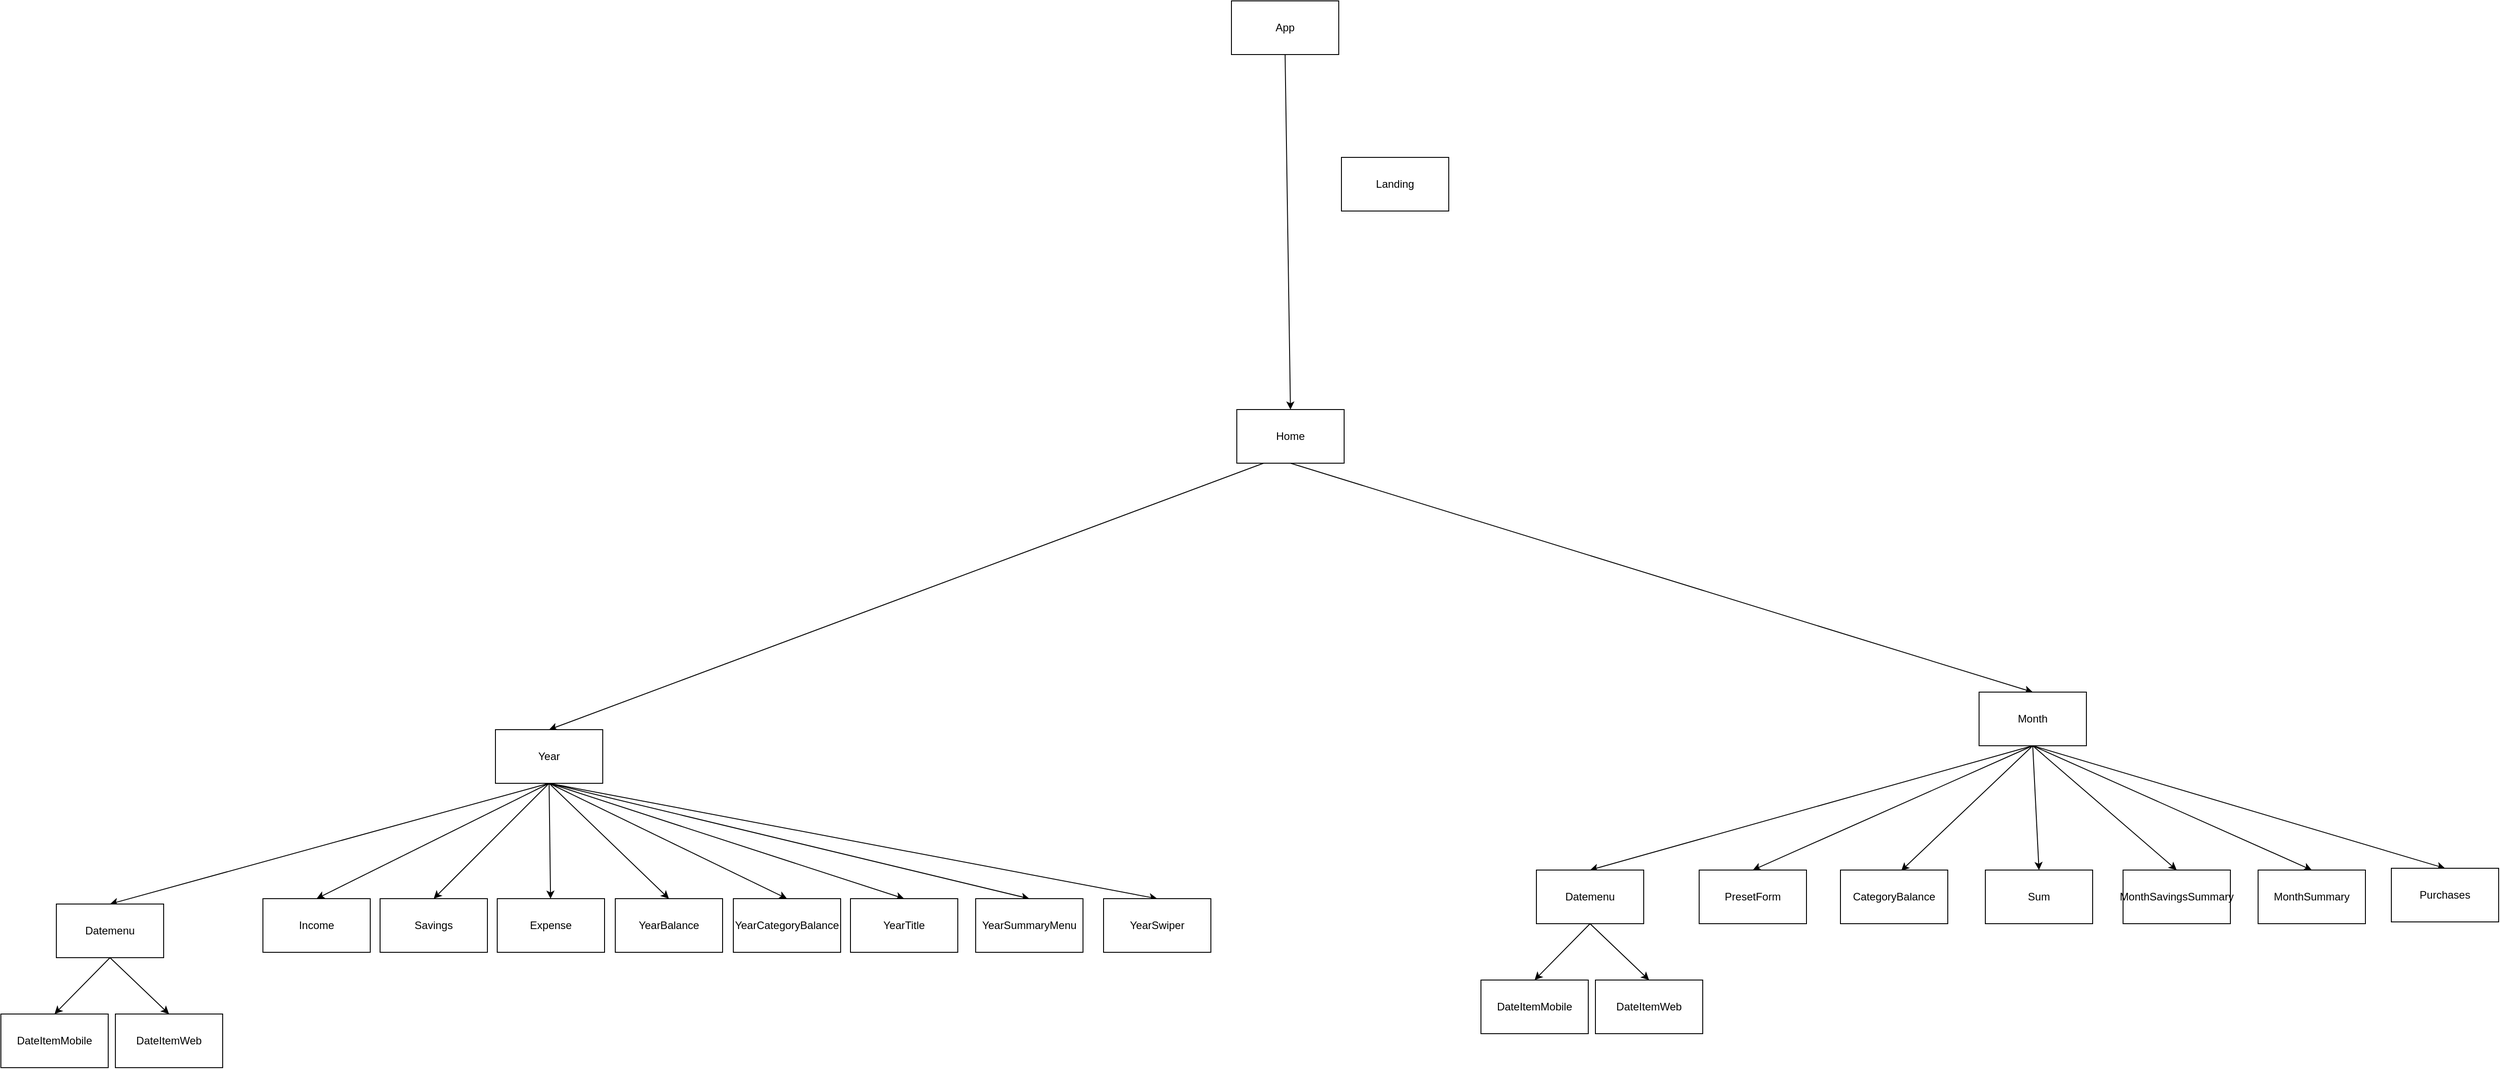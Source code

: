 <mxfile>
    <diagram id="aESVqKsndSF4p3bQTo5-" name="Page-1">
        <mxGraphModel dx="2517" dy="3467" grid="0" gridSize="10" guides="1" tooltips="1" connect="1" arrows="1" fold="1" page="0" pageScale="1" pageWidth="850" pageHeight="1100" math="0" shadow="0">
            <root>
                <mxCell id="0"/>
                <mxCell id="1" parent="0"/>
                <mxCell id="8" style="edgeStyle=none;rounded=0;orthogonalLoop=1;jettySize=auto;html=1;exitX=0.5;exitY=1;exitDx=0;exitDy=0;entryX=0.5;entryY=0;entryDx=0;entryDy=0;" parent="1" source="2" target="3" edge="1">
                    <mxGeometry relative="1" as="geometry"/>
                </mxCell>
                <mxCell id="2" value="App" style="rounded=0;whiteSpace=wrap;html=1;" parent="1" vertex="1">
                    <mxGeometry x="879" y="-468" width="120" height="60" as="geometry"/>
                </mxCell>
                <mxCell id="6" style="edgeStyle=none;rounded=0;orthogonalLoop=1;jettySize=auto;html=1;exitX=0.5;exitY=1;exitDx=0;exitDy=0;entryX=0.5;entryY=0;entryDx=0;entryDy=0;" parent="1" source="3" target="5" edge="1">
                    <mxGeometry relative="1" as="geometry"/>
                </mxCell>
                <mxCell id="7" style="edgeStyle=none;rounded=0;orthogonalLoop=1;jettySize=auto;html=1;exitX=0.25;exitY=1;exitDx=0;exitDy=0;entryX=0.5;entryY=0;entryDx=0;entryDy=0;" parent="1" source="3" target="4" edge="1">
                    <mxGeometry relative="1" as="geometry"/>
                </mxCell>
                <mxCell id="3" value="Home" style="rounded=0;whiteSpace=wrap;html=1;" parent="1" vertex="1">
                    <mxGeometry x="885" y="-11" width="120" height="60" as="geometry"/>
                </mxCell>
                <mxCell id="23" style="edgeStyle=none;rounded=0;orthogonalLoop=1;jettySize=auto;html=1;exitX=0.5;exitY=1;exitDx=0;exitDy=0;entryX=0.5;entryY=0;entryDx=0;entryDy=0;" parent="1" source="4" target="10" edge="1">
                    <mxGeometry relative="1" as="geometry"/>
                </mxCell>
                <mxCell id="24" style="rounded=0;orthogonalLoop=1;jettySize=auto;html=1;exitX=0.5;exitY=1;exitDx=0;exitDy=0;entryX=0.5;entryY=0;entryDx=0;entryDy=0;" parent="1" source="4" target="11" edge="1">
                    <mxGeometry relative="1" as="geometry"/>
                </mxCell>
                <mxCell id="25" style="edgeStyle=none;rounded=0;orthogonalLoop=1;jettySize=auto;html=1;exitX=0.5;exitY=1;exitDx=0;exitDy=0;entryX=0.5;entryY=0;entryDx=0;entryDy=0;" parent="1" source="4" target="12" edge="1">
                    <mxGeometry relative="1" as="geometry"/>
                </mxCell>
                <mxCell id="26" style="edgeStyle=none;rounded=0;orthogonalLoop=1;jettySize=auto;html=1;exitX=0.5;exitY=1;exitDx=0;exitDy=0;entryX=0.5;entryY=0;entryDx=0;entryDy=0;" parent="1" source="4" target="13" edge="1">
                    <mxGeometry relative="1" as="geometry"/>
                </mxCell>
                <mxCell id="27" style="rounded=0;orthogonalLoop=1;jettySize=auto;html=1;exitX=0.5;exitY=1;exitDx=0;exitDy=0;entryX=0.5;entryY=0;entryDx=0;entryDy=0;" parent="1" source="4" target="18" edge="1">
                    <mxGeometry relative="1" as="geometry"/>
                </mxCell>
                <mxCell id="28" style="edgeStyle=none;rounded=0;orthogonalLoop=1;jettySize=auto;html=1;exitX=0.5;exitY=1;exitDx=0;exitDy=0;entryX=0.5;entryY=0;entryDx=0;entryDy=0;" parent="1" source="4" target="14" edge="1">
                    <mxGeometry relative="1" as="geometry"/>
                </mxCell>
                <mxCell id="29" style="edgeStyle=none;rounded=0;orthogonalLoop=1;jettySize=auto;html=1;exitX=0.5;exitY=1;exitDx=0;exitDy=0;" parent="1" source="4" target="15" edge="1">
                    <mxGeometry relative="1" as="geometry"/>
                </mxCell>
                <mxCell id="30" style="edgeStyle=none;rounded=0;orthogonalLoop=1;jettySize=auto;html=1;exitX=0.5;exitY=1;exitDx=0;exitDy=0;entryX=0.5;entryY=0;entryDx=0;entryDy=0;" parent="1" source="4" target="16" edge="1">
                    <mxGeometry relative="1" as="geometry"/>
                </mxCell>
                <mxCell id="31" style="edgeStyle=none;rounded=0;orthogonalLoop=1;jettySize=auto;html=1;exitX=0.5;exitY=1;exitDx=0;exitDy=0;entryX=0.5;entryY=0;entryDx=0;entryDy=0;" parent="1" source="4" target="17" edge="1">
                    <mxGeometry relative="1" as="geometry"/>
                </mxCell>
                <mxCell id="4" value="Year" style="rounded=0;whiteSpace=wrap;html=1;" parent="1" vertex="1">
                    <mxGeometry x="56" y="347" width="120" height="60" as="geometry"/>
                </mxCell>
                <mxCell id="38" style="edgeStyle=none;rounded=0;orthogonalLoop=1;jettySize=auto;html=1;exitX=0.5;exitY=1;exitDx=0;exitDy=0;entryX=0.5;entryY=0;entryDx=0;entryDy=0;" parent="1" source="5" target="34" edge="1">
                    <mxGeometry relative="1" as="geometry"/>
                </mxCell>
                <mxCell id="45" style="edgeStyle=none;rounded=0;orthogonalLoop=1;jettySize=auto;html=1;exitX=0.5;exitY=1;exitDx=0;exitDy=0;entryX=0.5;entryY=0;entryDx=0;entryDy=0;" parent="1" source="5" target="39" edge="1">
                    <mxGeometry relative="1" as="geometry"/>
                </mxCell>
                <mxCell id="46" style="edgeStyle=none;rounded=0;orthogonalLoop=1;jettySize=auto;html=1;exitX=0.5;exitY=1;exitDx=0;exitDy=0;entryX=0.566;entryY=0.013;entryDx=0;entryDy=0;entryPerimeter=0;" parent="1" source="5" target="40" edge="1">
                    <mxGeometry relative="1" as="geometry"/>
                </mxCell>
                <mxCell id="47" style="edgeStyle=none;rounded=0;orthogonalLoop=1;jettySize=auto;html=1;exitX=0.5;exitY=1;exitDx=0;exitDy=0;entryX=0.5;entryY=0;entryDx=0;entryDy=0;" parent="1" source="5" target="41" edge="1">
                    <mxGeometry relative="1" as="geometry"/>
                </mxCell>
                <mxCell id="48" style="edgeStyle=none;rounded=0;orthogonalLoop=1;jettySize=auto;html=1;exitX=0.5;exitY=1;exitDx=0;exitDy=0;entryX=0.5;entryY=0;entryDx=0;entryDy=0;" parent="1" source="5" target="42" edge="1">
                    <mxGeometry relative="1" as="geometry"/>
                </mxCell>
                <mxCell id="49" style="edgeStyle=none;rounded=0;orthogonalLoop=1;jettySize=auto;html=1;exitX=0.5;exitY=1;exitDx=0;exitDy=0;entryX=0.5;entryY=0;entryDx=0;entryDy=0;" parent="1" source="5" target="43" edge="1">
                    <mxGeometry relative="1" as="geometry"/>
                </mxCell>
                <mxCell id="50" style="edgeStyle=none;rounded=0;orthogonalLoop=1;jettySize=auto;html=1;exitX=0.5;exitY=1;exitDx=0;exitDy=0;entryX=0.5;entryY=0;entryDx=0;entryDy=0;" parent="1" source="5" target="44" edge="1">
                    <mxGeometry relative="1" as="geometry"/>
                </mxCell>
                <mxCell id="5" value="Month" style="rounded=0;whiteSpace=wrap;html=1;" parent="1" vertex="1">
                    <mxGeometry x="1715" y="305" width="120" height="60" as="geometry"/>
                </mxCell>
                <mxCell id="21" style="edgeStyle=none;rounded=0;orthogonalLoop=1;jettySize=auto;html=1;exitX=0.5;exitY=1;exitDx=0;exitDy=0;entryX=0.5;entryY=0;entryDx=0;entryDy=0;" parent="1" source="10" target="19" edge="1">
                    <mxGeometry relative="1" as="geometry"/>
                </mxCell>
                <mxCell id="22" style="edgeStyle=none;rounded=0;orthogonalLoop=1;jettySize=auto;html=1;exitX=0.5;exitY=1;exitDx=0;exitDy=0;entryX=0.5;entryY=0;entryDx=0;entryDy=0;" parent="1" source="10" target="20" edge="1">
                    <mxGeometry relative="1" as="geometry"/>
                </mxCell>
                <mxCell id="10" value="Datemenu" style="rounded=0;whiteSpace=wrap;html=1;" parent="1" vertex="1">
                    <mxGeometry x="-435" y="542" width="120" height="60" as="geometry"/>
                </mxCell>
                <mxCell id="11" value="YearTitle" style="rounded=0;whiteSpace=wrap;html=1;" parent="1" vertex="1">
                    <mxGeometry x="453" y="536" width="120" height="60" as="geometry"/>
                </mxCell>
                <mxCell id="12" value="YearSummaryMenu" style="rounded=0;whiteSpace=wrap;html=1;" parent="1" vertex="1">
                    <mxGeometry x="593" y="536" width="120" height="60" as="geometry"/>
                </mxCell>
                <mxCell id="13" value="YearSwiper" style="rounded=0;whiteSpace=wrap;html=1;" parent="1" vertex="1">
                    <mxGeometry x="736" y="536" width="120" height="60" as="geometry"/>
                </mxCell>
                <mxCell id="14" value="Savings" style="rounded=0;whiteSpace=wrap;html=1;" parent="1" vertex="1">
                    <mxGeometry x="-73" y="536" width="120" height="60" as="geometry"/>
                </mxCell>
                <mxCell id="15" value="Expense" style="rounded=0;whiteSpace=wrap;html=1;" parent="1" vertex="1">
                    <mxGeometry x="58" y="536" width="120" height="60" as="geometry"/>
                </mxCell>
                <mxCell id="16" value="YearBalance" style="rounded=0;whiteSpace=wrap;html=1;" parent="1" vertex="1">
                    <mxGeometry x="190" y="536" width="120" height="60" as="geometry"/>
                </mxCell>
                <mxCell id="17" value="YearCategoryBalance" style="rounded=0;whiteSpace=wrap;html=1;" parent="1" vertex="1">
                    <mxGeometry x="322" y="536" width="120" height="60" as="geometry"/>
                </mxCell>
                <mxCell id="18" value="Income" style="rounded=0;whiteSpace=wrap;html=1;" parent="1" vertex="1">
                    <mxGeometry x="-204" y="536" width="120" height="60" as="geometry"/>
                </mxCell>
                <mxCell id="19" value="DateItemMobile" style="rounded=0;whiteSpace=wrap;html=1;" parent="1" vertex="1">
                    <mxGeometry x="-497" y="665" width="120" height="60" as="geometry"/>
                </mxCell>
                <mxCell id="20" value="DateItemWeb" style="rounded=0;whiteSpace=wrap;html=1;" parent="1" vertex="1">
                    <mxGeometry x="-369" y="665" width="120" height="60" as="geometry"/>
                </mxCell>
                <mxCell id="32" style="edgeStyle=none;rounded=0;orthogonalLoop=1;jettySize=auto;html=1;exitX=0.5;exitY=1;exitDx=0;exitDy=0;entryX=0.5;entryY=0;entryDx=0;entryDy=0;" parent="1" source="34" target="35" edge="1">
                    <mxGeometry relative="1" as="geometry"/>
                </mxCell>
                <mxCell id="33" style="edgeStyle=none;rounded=0;orthogonalLoop=1;jettySize=auto;html=1;exitX=0.5;exitY=1;exitDx=0;exitDy=0;entryX=0.5;entryY=0;entryDx=0;entryDy=0;" parent="1" source="34" target="36" edge="1">
                    <mxGeometry relative="1" as="geometry"/>
                </mxCell>
                <mxCell id="34" value="Datemenu" style="rounded=0;whiteSpace=wrap;html=1;" parent="1" vertex="1">
                    <mxGeometry x="1220" y="504" width="120" height="60" as="geometry"/>
                </mxCell>
                <mxCell id="35" value="DateItemMobile" style="rounded=0;whiteSpace=wrap;html=1;" parent="1" vertex="1">
                    <mxGeometry x="1158" y="627" width="120" height="60" as="geometry"/>
                </mxCell>
                <mxCell id="36" value="DateItemWeb" style="rounded=0;whiteSpace=wrap;html=1;" parent="1" vertex="1">
                    <mxGeometry x="1286" y="627" width="120" height="60" as="geometry"/>
                </mxCell>
                <mxCell id="39" value="PresetForm" style="rounded=0;whiteSpace=wrap;html=1;" parent="1" vertex="1">
                    <mxGeometry x="1402" y="504" width="120" height="60" as="geometry"/>
                </mxCell>
                <mxCell id="40" value="CategoryBalance" style="rounded=0;whiteSpace=wrap;html=1;" parent="1" vertex="1">
                    <mxGeometry x="1560" y="504" width="120" height="60" as="geometry"/>
                </mxCell>
                <mxCell id="41" value="Sum" style="rounded=0;whiteSpace=wrap;html=1;" parent="1" vertex="1">
                    <mxGeometry x="1722" y="504" width="120" height="60" as="geometry"/>
                </mxCell>
                <mxCell id="42" value="MonthSavingsSummary" style="rounded=0;whiteSpace=wrap;html=1;" parent="1" vertex="1">
                    <mxGeometry x="1876" y="504" width="120" height="60" as="geometry"/>
                </mxCell>
                <mxCell id="43" value="MonthSummary" style="rounded=0;whiteSpace=wrap;html=1;" parent="1" vertex="1">
                    <mxGeometry x="2027" y="504" width="120" height="60" as="geometry"/>
                </mxCell>
                <mxCell id="44" value="Purchases" style="rounded=0;whiteSpace=wrap;html=1;" parent="1" vertex="1">
                    <mxGeometry x="2176" y="502" width="120" height="60" as="geometry"/>
                </mxCell>
                <mxCell id="51" value="Landing" style="rounded=0;whiteSpace=wrap;html=1;" parent="1" vertex="1">
                    <mxGeometry x="1002" y="-293" width="120" height="60" as="geometry"/>
                </mxCell>
            </root>
        </mxGraphModel>
    </diagram>
</mxfile>